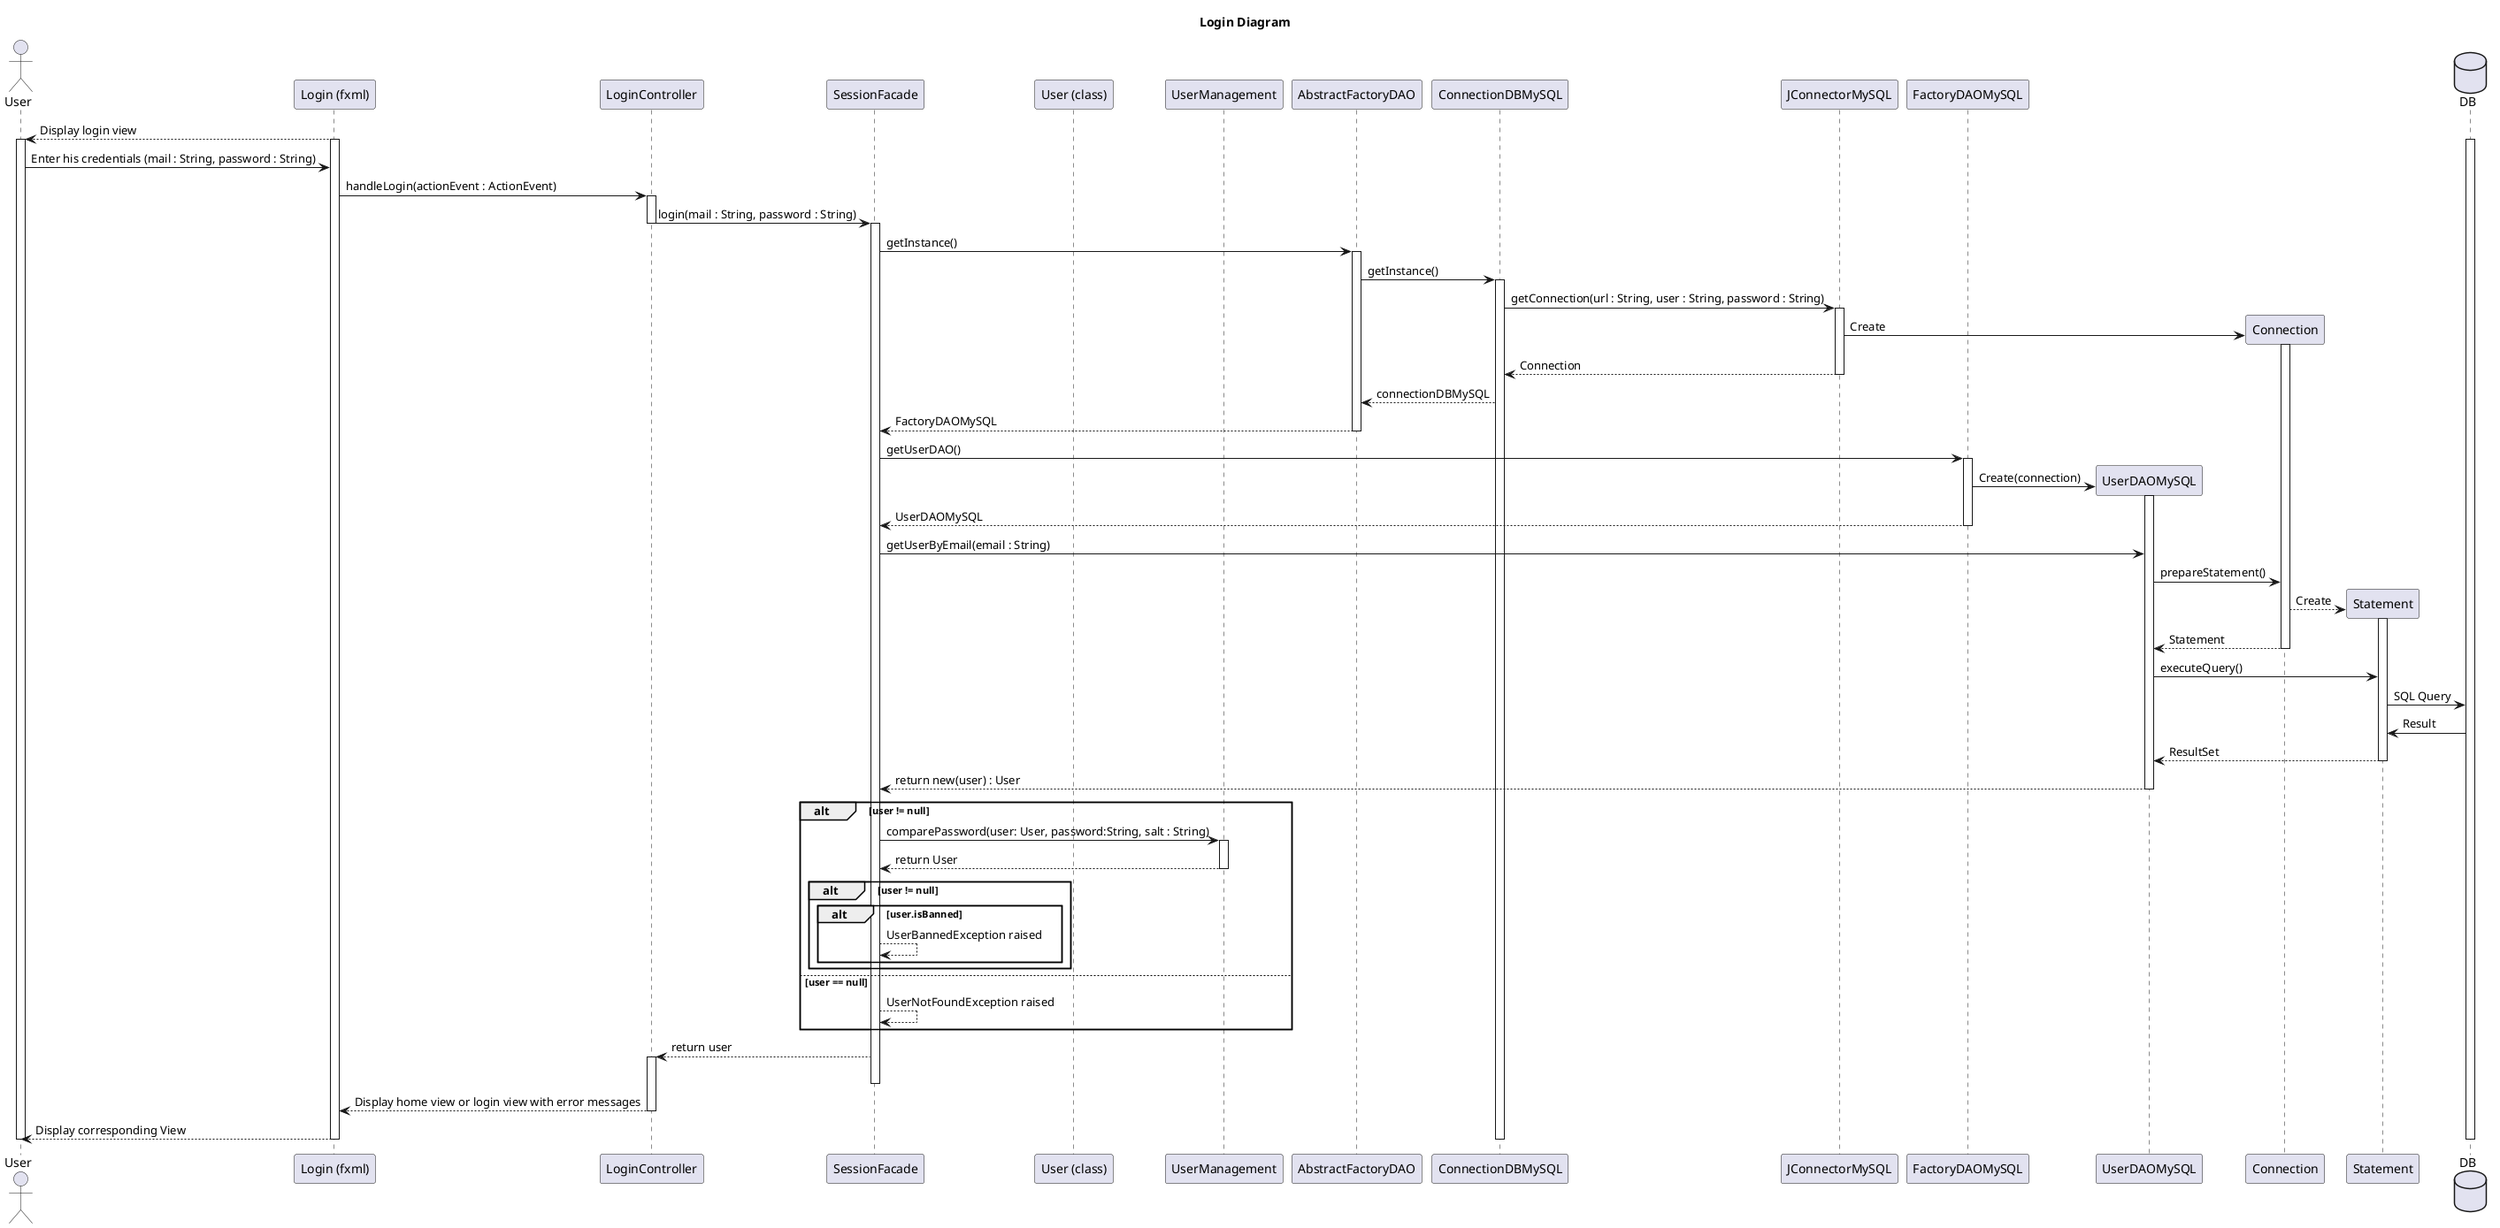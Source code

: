 @startuml
title Login Diagram

actor User
participant "Login (fxml)"
participant LoginController
participant SessionFacade
participant "User (class)"
participant UserManagement
participant AbstractFactoryDAO
participant ConnectionDBMySQL
participant JConnectorMySQL
participant FactoryDAOMySQL
participant UserDAOMySQL
participant Connection
participant Statement
database DB


"Login (fxml)"-->User: Display login view

activate "Login (fxml)"
activate User
activate DB


User->"Login (fxml)":Enter his credentials (mail : String, password : String)

"Login (fxml)"->LoginController: handleLogin(actionEvent : ActionEvent)

activate LoginController

LoginController->SessionFacade:login(mail : String, password : String)

deactivate LoginController

activate SessionFacade

SessionFacade->AbstractFactoryDAO:getInstance()
activate AbstractFactoryDAO

AbstractFactoryDAO -> ConnectionDBMySQL : getInstance()

activate ConnectionDBMySQL


ConnectionDBMySQL->JConnectorMySQL: getConnection(url : String, user : String, password : String)

activate JConnectorMySQL

JConnectorMySQL -> Connection **: Create

activate Connection
JConnectorMySQL-->ConnectionDBMySQL: Connection

deactivate JConnectorMySQL
AbstractFactoryDAO <-- ConnectionDBMySQL : connectionDBMySQL


AbstractFactoryDAO--> SessionFacade : FactoryDAOMySQL
deactivate AbstractFactoryDAO

SessionFacade -> FactoryDAOMySQL:getUserDAO()

activate FactoryDAOMySQL

FactoryDAOMySQL->UserDAOMySQL **:Create(connection)

activate UserDAOMySQL
FactoryDAOMySQL-->SessionFacade:UserDAOMySQL

deactivate FactoryDAOMySQL

SessionFacade->UserDAOMySQL: getUserByEmail(email : String)

UserDAOMySQL->Connection: prepareStatement()

Connection-->Statement **: Create

activate Statement

Connection-->UserDAOMySQL: Statement

deactivate Connection

UserDAOMySQL->Statement:executeQuery()

Statement->DB: SQL Query

DB->Statement:Result

Statement-->UserDAOMySQL: ResultSet

deactivate Statement

UserDAOMySQL-->SessionFacade: return new(user) : User
alt user != null

    deactivate UserDAOMySQL
    SessionFacade->UserManagement: comparePassword(user: User, password:String, salt : String)
    activate UserManagement
    UserManagement -->SessionFacade: return User
    deactivate UserManagement
    alt user != null
        alt user.isBanned
            SessionFacade -->SessionFacade: UserBannedException raised
        end
    end


else user == null
        SessionFacade -->SessionFacade: UserNotFoundException raised
end

SessionFacade-->LoginController : return user
activate LoginController

deactivate SessionFacade

LoginController-->"Login (fxml)": Display home view or login view with error messages

deactivate LoginController

"Login (fxml)"-->User: Display corresponding View
deactivate "Login (fxml)"
deactivate DB
deactivate UserManagement
deactivate User
deactivate ConnectionDBMySQL

@enduml